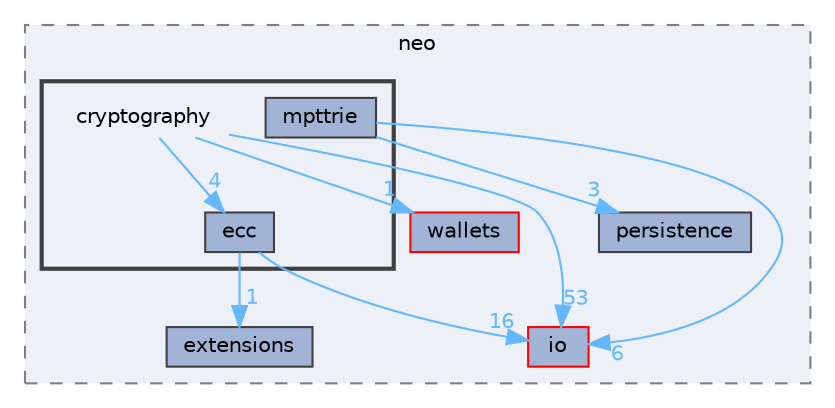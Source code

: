 digraph "include/neo/cryptography"
{
 // LATEX_PDF_SIZE
  bgcolor="transparent";
  edge [fontname=Helvetica,fontsize=10,labelfontname=Helvetica,labelfontsize=10];
  node [fontname=Helvetica,fontsize=10,shape=box,height=0.2,width=0.4];
  compound=true
  subgraph clusterdir_8edea8149d7e00842ba8fdc4f4695c6b {
    graph [ bgcolor="#edf0f7", pencolor="grey50", label="neo", fontname=Helvetica,fontsize=10 style="filled,dashed", URL="dir_8edea8149d7e00842ba8fdc4f4695c6b.html",tooltip=""]
  dir_71a3caae203f875803ca2b4c19c35b2e [label="wallets", fillcolor="#a2b4d6", color="red", style="filled", URL="dir_71a3caae203f875803ca2b4c19c35b2e.html",tooltip=""];
  dir_37d8e5daf0ea5fe7c879fdd1c39eb55f [label="persistence", fillcolor="#a2b4d6", color="grey25", style="filled", URL="dir_37d8e5daf0ea5fe7c879fdd1c39eb55f.html",tooltip=""];
  dir_5fa352355c9d668b8546abfac3ba6ecb [label="extensions", fillcolor="#a2b4d6", color="grey25", style="filled", URL="dir_5fa352355c9d668b8546abfac3ba6ecb.html",tooltip=""];
  dir_a46a28fba43bd7a324367dd633ce3fbb [label="io", fillcolor="#a2b4d6", color="red", style="filled", URL="dir_a46a28fba43bd7a324367dd633ce3fbb.html",tooltip=""];
  subgraph clusterdir_13a601a931e8adce0785ba6498e440f3 {
    graph [ bgcolor="#edf0f7", pencolor="grey25", label="", fontname=Helvetica,fontsize=10 style="filled,bold", URL="dir_13a601a931e8adce0785ba6498e440f3.html",tooltip=""]
    dir_13a601a931e8adce0785ba6498e440f3 [shape=plaintext, label="cryptography"];
  dir_e12f4db2154f8d0983cb79e8c91cac90 [label="ecc", fillcolor="#a2b4d6", color="grey25", style="filled", URL="dir_e12f4db2154f8d0983cb79e8c91cac90.html",tooltip=""];
  dir_7371f0fc7b5b4cb55c34bcb58d1c6552 [label="mpttrie", fillcolor="#a2b4d6", color="grey25", style="filled", URL="dir_7371f0fc7b5b4cb55c34bcb58d1c6552.html",tooltip=""];
  }
  }
  dir_13a601a931e8adce0785ba6498e440f3->dir_71a3caae203f875803ca2b4c19c35b2e [headlabel="1", labeldistance=1.5 headhref="dir_000012_000064.html" href="dir_000012_000064.html" color="steelblue1" fontcolor="steelblue1"];
  dir_13a601a931e8adce0785ba6498e440f3->dir_a46a28fba43bd7a324367dd633ce3fbb [headlabel="53", labeldistance=1.5 headhref="dir_000012_000020.html" href="dir_000012_000020.html" color="steelblue1" fontcolor="steelblue1"];
  dir_13a601a931e8adce0785ba6498e440f3->dir_e12f4db2154f8d0983cb79e8c91cac90 [headlabel="4", labeldistance=1.5 headhref="dir_000012_000014.html" href="dir_000012_000014.html" color="steelblue1" fontcolor="steelblue1"];
  dir_e12f4db2154f8d0983cb79e8c91cac90->dir_5fa352355c9d668b8546abfac3ba6ecb [headlabel="1", labeldistance=1.5 headhref="dir_000014_000016.html" href="dir_000014_000016.html" color="steelblue1" fontcolor="steelblue1"];
  dir_e12f4db2154f8d0983cb79e8c91cac90->dir_a46a28fba43bd7a324367dd633ce3fbb [headlabel="16", labeldistance=1.5 headhref="dir_000014_000020.html" href="dir_000014_000020.html" color="steelblue1" fontcolor="steelblue1"];
  dir_7371f0fc7b5b4cb55c34bcb58d1c6552->dir_37d8e5daf0ea5fe7c879fdd1c39eb55f [headlabel="3", labeldistance=1.5 headhref="dir_000032_000049.html" href="dir_000032_000049.html" color="steelblue1" fontcolor="steelblue1"];
  dir_7371f0fc7b5b4cb55c34bcb58d1c6552->dir_a46a28fba43bd7a324367dd633ce3fbb [headlabel="6", labeldistance=1.5 headhref="dir_000032_000020.html" href="dir_000032_000020.html" color="steelblue1" fontcolor="steelblue1"];
}
